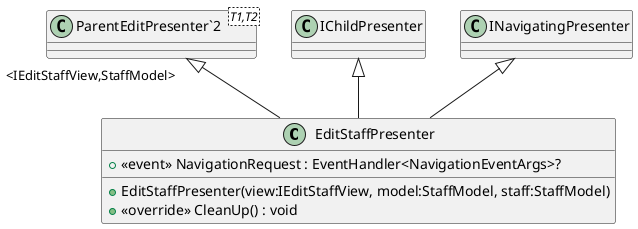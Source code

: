 @startuml
class EditStaffPresenter {
    +  <<event>> NavigationRequest : EventHandler<NavigationEventArgs>? 
    + EditStaffPresenter(view:IEditStaffView, model:StaffModel, staff:StaffModel)
    + <<override>> CleanUp() : void
}
class "ParentEditPresenter`2"<T1,T2> {
}
"ParentEditPresenter`2" "<IEditStaffView,StaffModel>" <|-- EditStaffPresenter
IChildPresenter <|-- EditStaffPresenter
INavigatingPresenter <|-- EditStaffPresenter
@enduml
